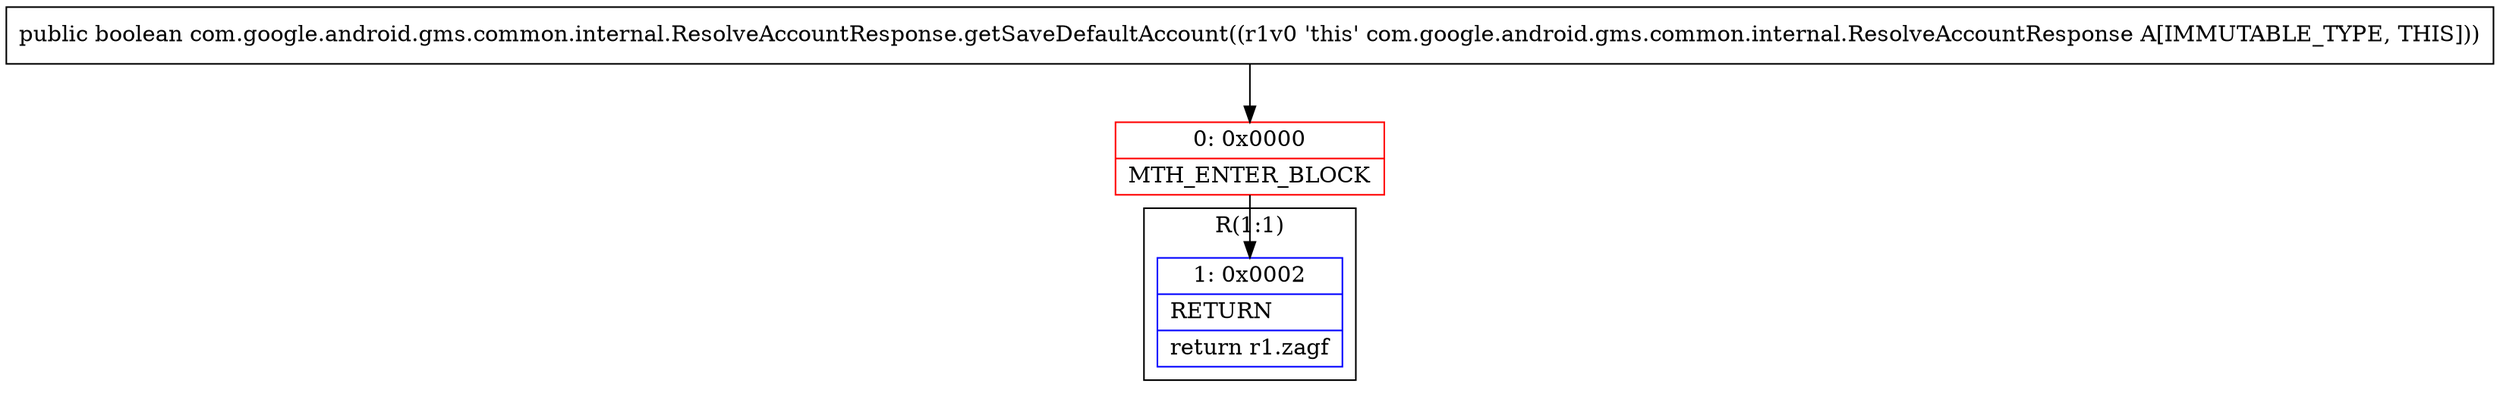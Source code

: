 digraph "CFG forcom.google.android.gms.common.internal.ResolveAccountResponse.getSaveDefaultAccount()Z" {
subgraph cluster_Region_1119111673 {
label = "R(1:1)";
node [shape=record,color=blue];
Node_1 [shape=record,label="{1\:\ 0x0002|RETURN\l|return r1.zagf\l}"];
}
Node_0 [shape=record,color=red,label="{0\:\ 0x0000|MTH_ENTER_BLOCK\l}"];
MethodNode[shape=record,label="{public boolean com.google.android.gms.common.internal.ResolveAccountResponse.getSaveDefaultAccount((r1v0 'this' com.google.android.gms.common.internal.ResolveAccountResponse A[IMMUTABLE_TYPE, THIS])) }"];
MethodNode -> Node_0;
Node_0 -> Node_1;
}

